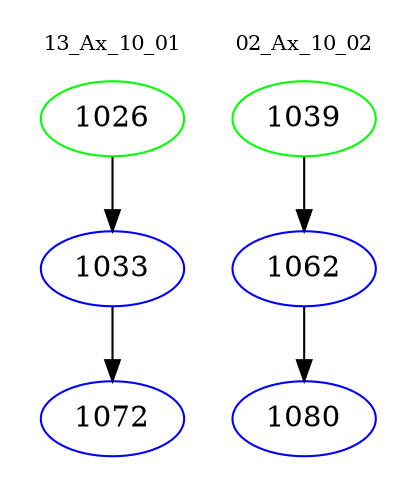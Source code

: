digraph{
subgraph cluster_0 {
color = white
label = "13_Ax_10_01";
fontsize=10;
T0_1026 [label="1026", color="green"]
T0_1026 -> T0_1033 [color="black"]
T0_1033 [label="1033", color="blue"]
T0_1033 -> T0_1072 [color="black"]
T0_1072 [label="1072", color="blue"]
}
subgraph cluster_1 {
color = white
label = "02_Ax_10_02";
fontsize=10;
T1_1039 [label="1039", color="green"]
T1_1039 -> T1_1062 [color="black"]
T1_1062 [label="1062", color="blue"]
T1_1062 -> T1_1080 [color="black"]
T1_1080 [label="1080", color="blue"]
}
}
